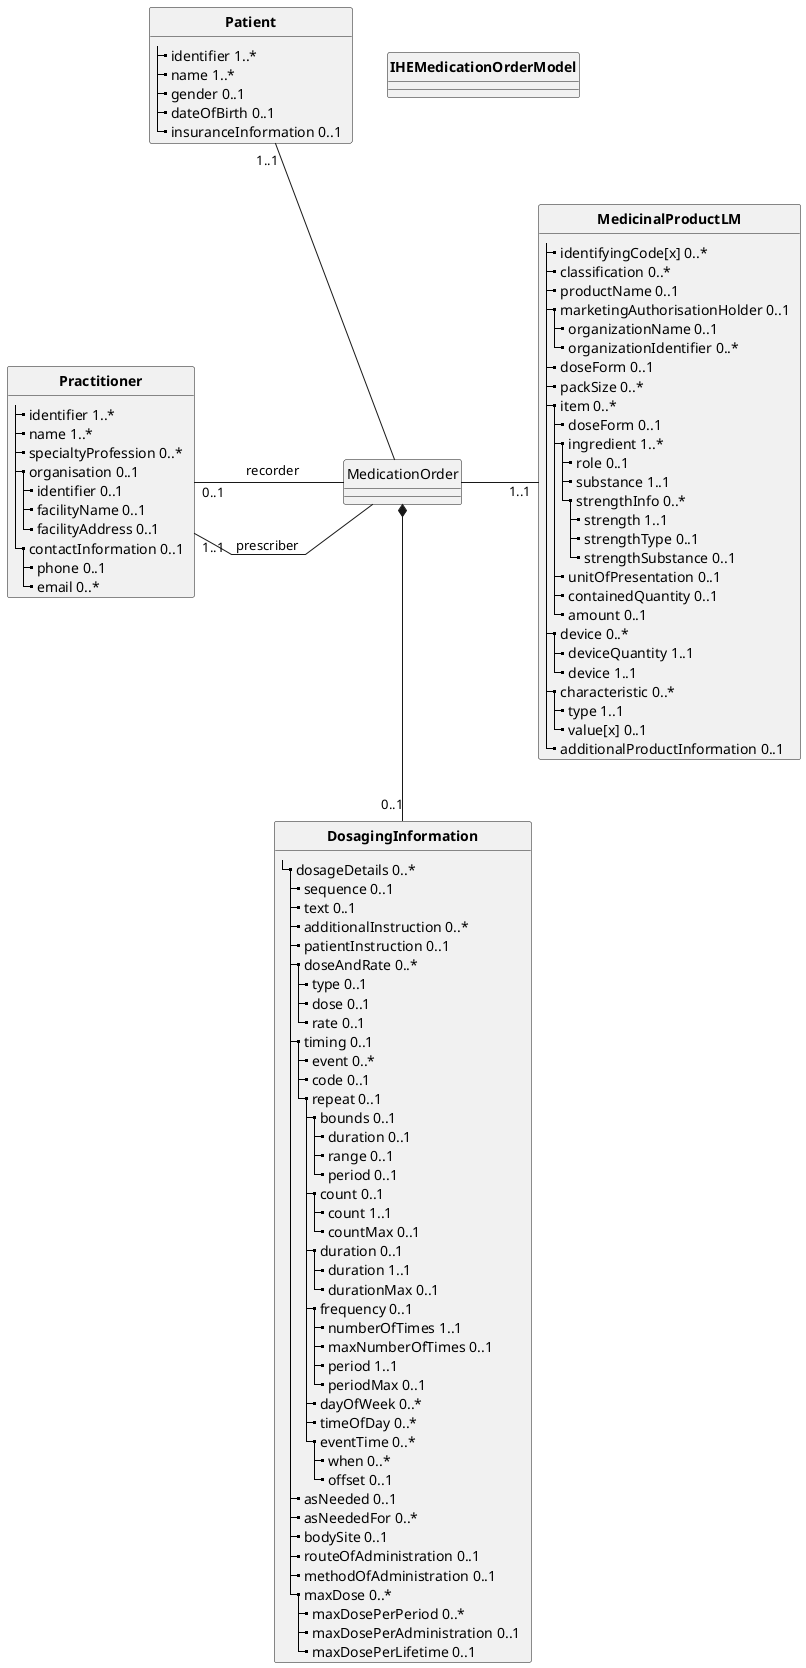 @startuml
skinparam linetype polyline
hide circle
hide stereotype


class "**IHEMedicationOrderModel**" as IHEMedicationOrderModel {

}



class "**MedicinalProductLM**" as MedicinalProductLM {
  |_ identifyingCode[x] 0..*   
  |_ classification 0..*   
  |_ productName 0..1   
  |_ marketingAuthorisationHolder 0..1   
    |_ organizationName 0..1   
    |_ organizationIdentifier 0..*   
  |_ doseForm 0..1   
  |_ packSize 0..*   
  |_ item 0..*   
    |_ doseForm 0..1   
    |_ ingredient 1..*   
      |_ role 0..1   
      |_ substance 1..1   
      |_ strengthInfo 0..*   
        |_ strength 1..1   
        |_ strengthType 0..1   
        |_ strengthSubstance 0..1   
    |_ unitOfPresentation 0..1   
    |_ containedQuantity 0..1   
    |_ amount 0..1   
  |_ device 0..*   
    |_ deviceQuantity 1..1   
    |_ device 1..1   
  |_ characteristic 0..*   
    |_ type 1..1   
    |_ value[x] 0..1   
  |_ additionalProductInformation 0..1   
}


class "**DosagingInformation**" as DosagingInformation {
  |_ dosageDetails 0..* 
    |_ sequence 0..1   
    |_ text 0..1   
    |_ additionalInstruction 0..*   
    |_ patientInstruction 0..1   
    |_ doseAndRate 0..*   
      |_ type 0..1   
      |_ dose 0..1   
      |_ rate 0..1   
    |_ timing 0..1   
      |_ event 0..*   
      |_ code 0..1   
      |_ repeat 0..1   
        |_ bounds 0..1   
          |_ duration 0..1   
          |_ range 0..1   
          |_ period 0..1   
        |_ count 0..1   
          |_ count 1..1   
          |_ countMax 0..1   
        |_ duration 0..1   
          |_ duration 1..1   
          |_ durationMax 0..1   
        |_ frequency 0..1   
          |_ numberOfTimes 1..1   
          |_ maxNumberOfTimes 0..1   
          |_ period 1..1   
          |_ periodMax 0..1   
        |_ dayOfWeek 0..*   
        |_ timeOfDay 0..*   
        |_ eventTime 0..*   
          |_ when 0..*   
          |_ offset 0..1   
    |_ asNeeded 0..1   
    |_ asNeededFor 0..*   
    |_ bodySite 0..1   
    |_ routeOfAdministration 0..1   
    |_ methodOfAdministration 0..1   
    |_ maxDose 0..*   
      |_ maxDosePerPeriod 0..*   
      |_ maxDosePerAdministration 0..1   
      |_ maxDosePerLifetime 0..1   
}


class "**Patient**" as PatientBasic {
  |_ identifier 1..*   
  |_ name 1..*   
  |_ gender 0..1   
  |_ dateOfBirth 0..1   
  |_ insuranceInformation 0..1   
}

class "**Practitioner**" as PractitionerBasic {
  |_ identifier 1..*   
  |_ name 1..*   
  |_ specialtyProfession 0..*   
  |_ organisation 0..1   
    |_ identifier 0..1   
    |_ facilityName 0..1   
    |_ facilityAddress 0..1   
  |_ contactInformation 0..1   
    |_ phone 0..1   
    |_ email 0..*   
}




MedicationOrder -r- "1..1" MedicinalProductLM : "            "
MedicationOrder *-d- "0..1" DosagingInformation 

PatientBasic "1..1" -r- MedicationOrder 
PractitionerBasic "0..1" -[hidden]r- MedicationOrder : " prescriber  "
PractitionerBasic "0..1" -r- MedicationOrder : "   \t  recorder        "
PractitionerBasic "0..1" -[hidden]r- MedicationOrder : " prescriber  "
PractitionerBasic "0..1" -[hidden]r- MedicationOrder : " prescriber  "
PractitionerBasic "0..1" -[hidden]r- MedicationOrder : " prescriber  "
PractitionerBasic "1..1" -r- MedicationOrder : " prescriber  "

PatientBasic -d[hidden]- PractitionerBasic
@enduml